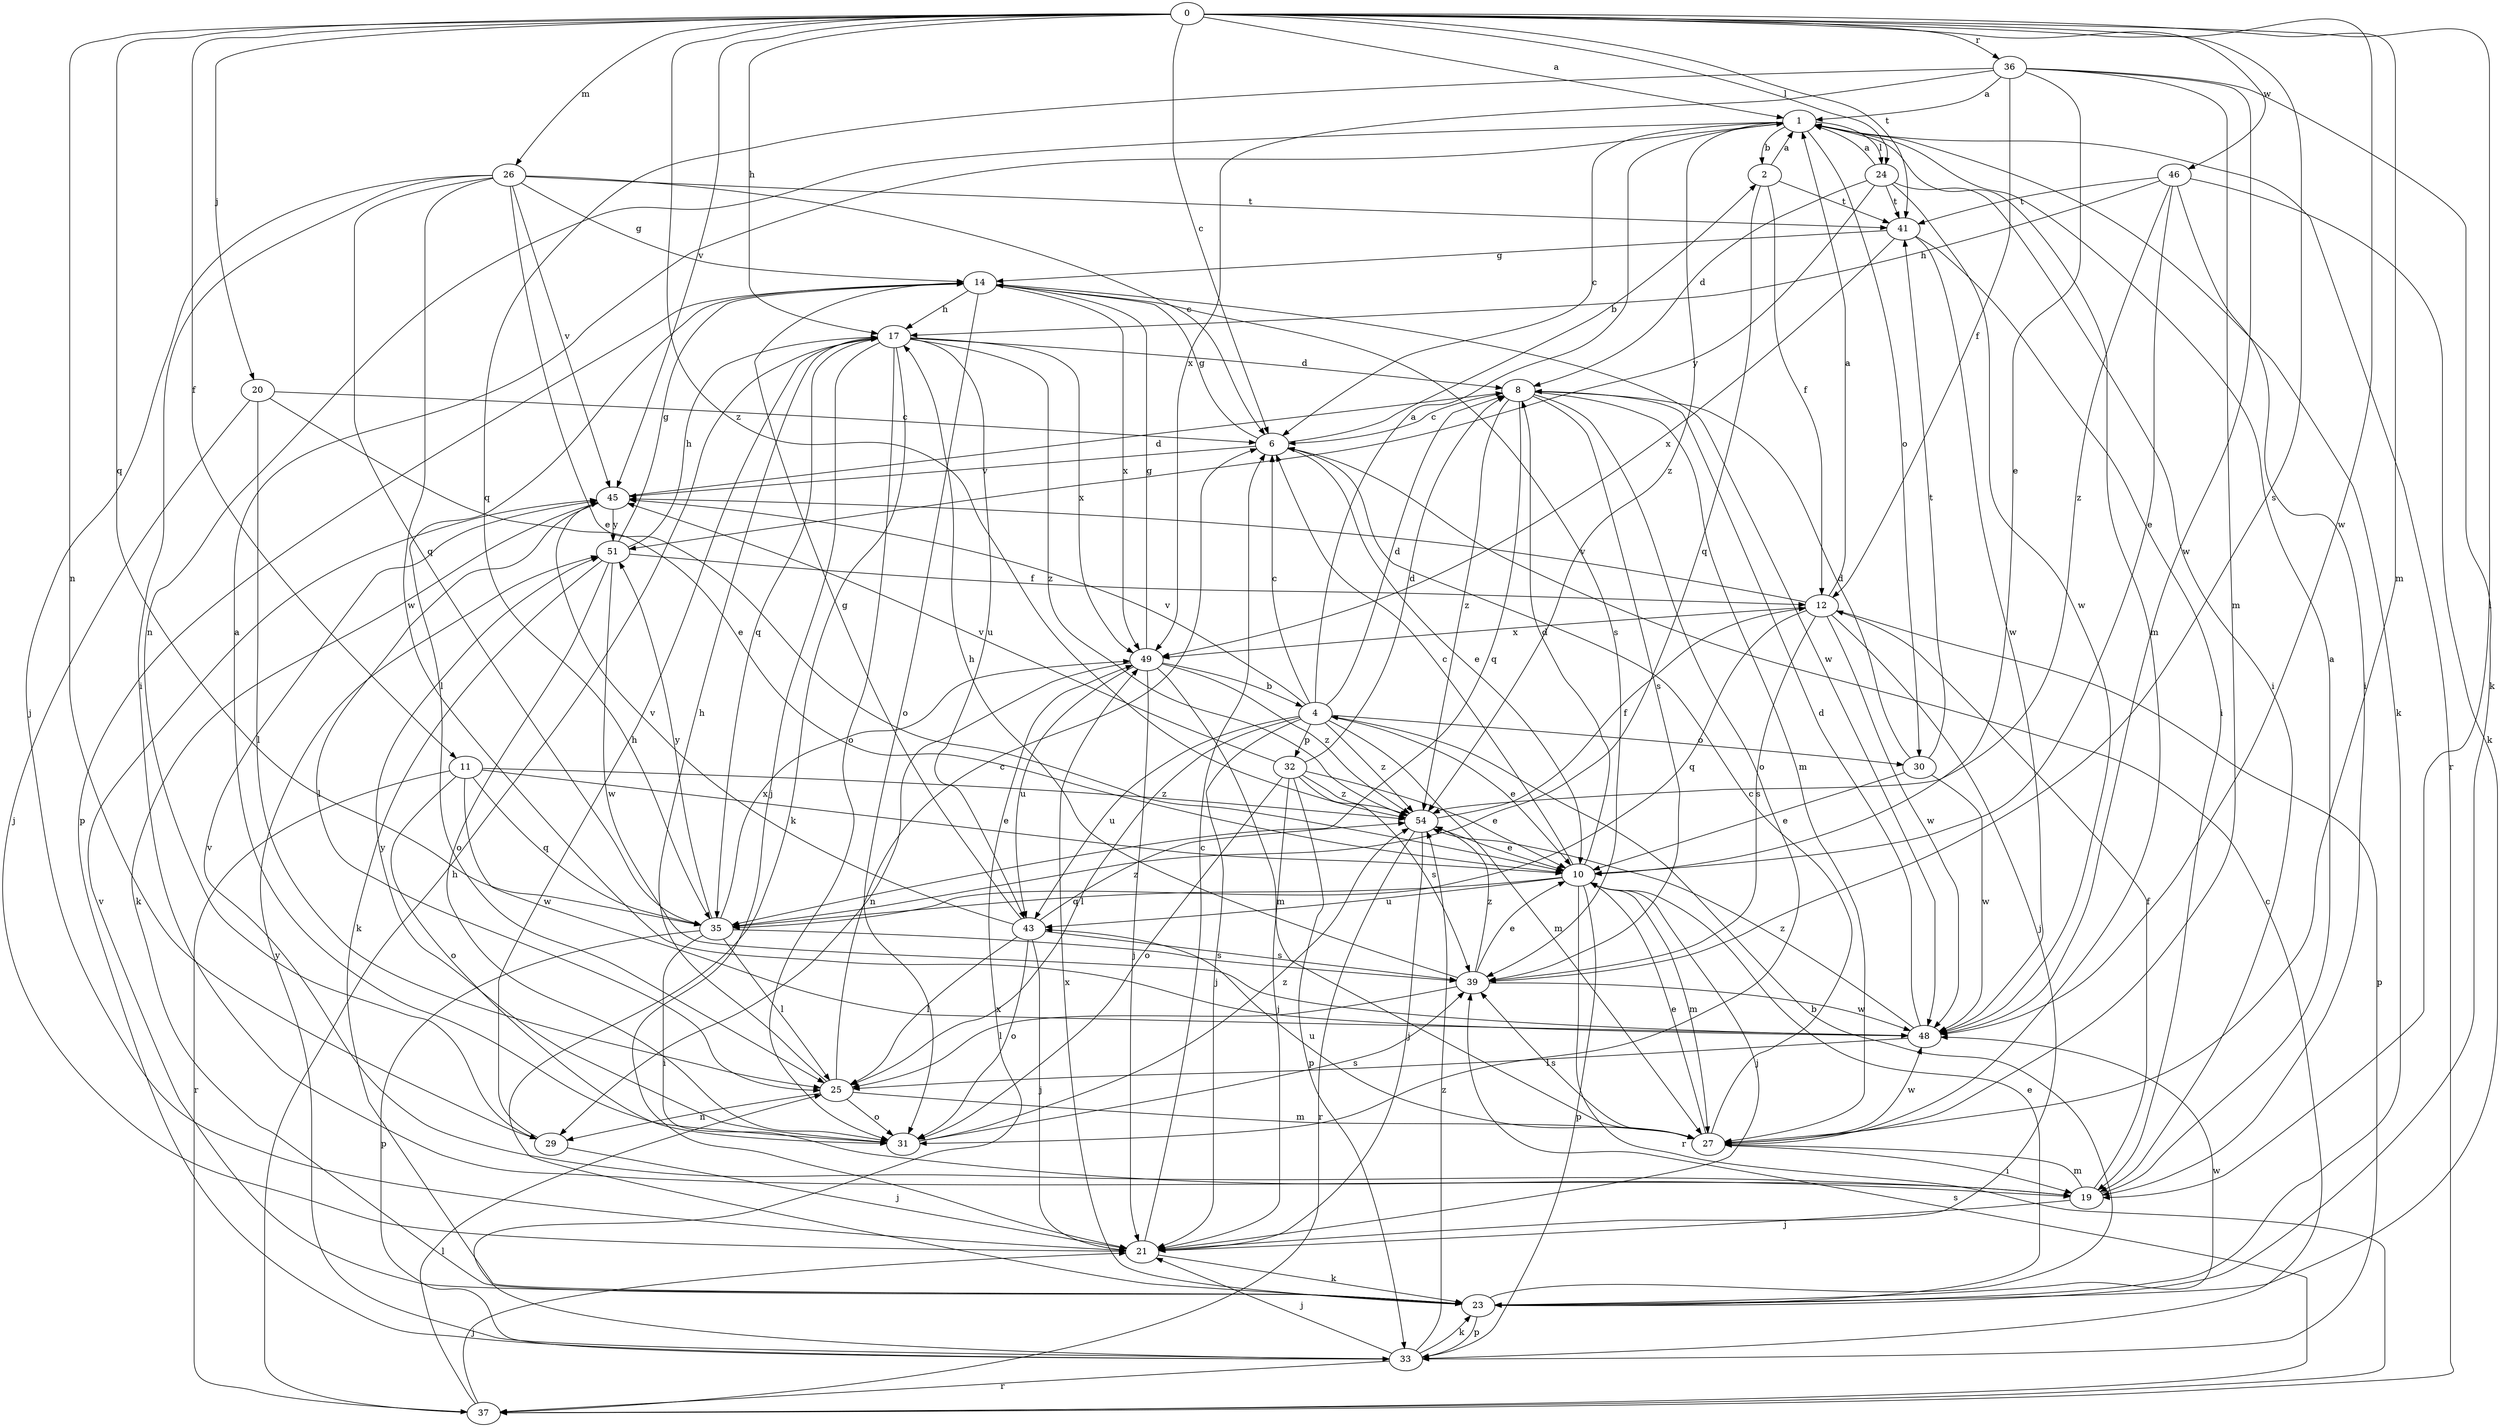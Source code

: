 strict digraph  {
0;
1;
2;
4;
6;
8;
10;
11;
12;
14;
17;
19;
20;
21;
23;
24;
25;
26;
27;
29;
30;
31;
32;
33;
35;
36;
37;
39;
41;
43;
45;
46;
48;
49;
51;
54;
0 -> 1  [label=a];
0 -> 6  [label=c];
0 -> 11  [label=f];
0 -> 17  [label=h];
0 -> 19  [label=i];
0 -> 20  [label=j];
0 -> 24  [label=l];
0 -> 26  [label=m];
0 -> 27  [label=m];
0 -> 29  [label=n];
0 -> 35  [label=q];
0 -> 36  [label=r];
0 -> 39  [label=s];
0 -> 41  [label=t];
0 -> 45  [label=v];
0 -> 46  [label=w];
0 -> 48  [label=w];
0 -> 54  [label=z];
1 -> 2  [label=b];
1 -> 6  [label=c];
1 -> 23  [label=k];
1 -> 24  [label=l];
1 -> 27  [label=m];
1 -> 29  [label=n];
1 -> 30  [label=o];
1 -> 37  [label=r];
1 -> 54  [label=z];
2 -> 1  [label=a];
2 -> 12  [label=f];
2 -> 35  [label=q];
2 -> 41  [label=t];
4 -> 1  [label=a];
4 -> 6  [label=c];
4 -> 8  [label=d];
4 -> 10  [label=e];
4 -> 21  [label=j];
4 -> 25  [label=l];
4 -> 27  [label=m];
4 -> 30  [label=o];
4 -> 32  [label=p];
4 -> 43  [label=u];
4 -> 45  [label=v];
4 -> 54  [label=z];
6 -> 2  [label=b];
6 -> 10  [label=e];
6 -> 14  [label=g];
6 -> 45  [label=v];
8 -> 6  [label=c];
8 -> 27  [label=m];
8 -> 31  [label=o];
8 -> 35  [label=q];
8 -> 39  [label=s];
8 -> 54  [label=z];
10 -> 6  [label=c];
10 -> 8  [label=d];
10 -> 21  [label=j];
10 -> 27  [label=m];
10 -> 33  [label=p];
10 -> 35  [label=q];
10 -> 37  [label=r];
10 -> 43  [label=u];
11 -> 10  [label=e];
11 -> 31  [label=o];
11 -> 35  [label=q];
11 -> 37  [label=r];
11 -> 48  [label=w];
11 -> 54  [label=z];
12 -> 1  [label=a];
12 -> 21  [label=j];
12 -> 33  [label=p];
12 -> 35  [label=q];
12 -> 39  [label=s];
12 -> 45  [label=v];
12 -> 48  [label=w];
12 -> 49  [label=x];
14 -> 17  [label=h];
14 -> 25  [label=l];
14 -> 31  [label=o];
14 -> 33  [label=p];
14 -> 39  [label=s];
14 -> 48  [label=w];
14 -> 49  [label=x];
17 -> 8  [label=d];
17 -> 21  [label=j];
17 -> 23  [label=k];
17 -> 31  [label=o];
17 -> 35  [label=q];
17 -> 43  [label=u];
17 -> 49  [label=x];
17 -> 54  [label=z];
19 -> 1  [label=a];
19 -> 12  [label=f];
19 -> 21  [label=j];
19 -> 27  [label=m];
19 -> 45  [label=v];
20 -> 6  [label=c];
20 -> 10  [label=e];
20 -> 21  [label=j];
20 -> 25  [label=l];
21 -> 6  [label=c];
21 -> 23  [label=k];
23 -> 4  [label=b];
23 -> 10  [label=e];
23 -> 33  [label=p];
23 -> 45  [label=v];
23 -> 48  [label=w];
23 -> 49  [label=x];
24 -> 1  [label=a];
24 -> 8  [label=d];
24 -> 19  [label=i];
24 -> 41  [label=t];
24 -> 48  [label=w];
24 -> 51  [label=y];
25 -> 6  [label=c];
25 -> 17  [label=h];
25 -> 27  [label=m];
25 -> 29  [label=n];
25 -> 31  [label=o];
26 -> 6  [label=c];
26 -> 10  [label=e];
26 -> 14  [label=g];
26 -> 19  [label=i];
26 -> 21  [label=j];
26 -> 35  [label=q];
26 -> 41  [label=t];
26 -> 45  [label=v];
26 -> 48  [label=w];
27 -> 6  [label=c];
27 -> 10  [label=e];
27 -> 19  [label=i];
27 -> 39  [label=s];
27 -> 43  [label=u];
27 -> 48  [label=w];
29 -> 17  [label=h];
29 -> 21  [label=j];
30 -> 8  [label=d];
30 -> 10  [label=e];
30 -> 41  [label=t];
30 -> 48  [label=w];
31 -> 1  [label=a];
31 -> 39  [label=s];
31 -> 51  [label=y];
31 -> 54  [label=z];
32 -> 8  [label=d];
32 -> 10  [label=e];
32 -> 21  [label=j];
32 -> 31  [label=o];
32 -> 33  [label=p];
32 -> 39  [label=s];
32 -> 45  [label=v];
32 -> 54  [label=z];
33 -> 6  [label=c];
33 -> 21  [label=j];
33 -> 23  [label=k];
33 -> 37  [label=r];
33 -> 49  [label=x];
33 -> 51  [label=y];
33 -> 54  [label=z];
35 -> 19  [label=i];
35 -> 25  [label=l];
35 -> 33  [label=p];
35 -> 39  [label=s];
35 -> 49  [label=x];
35 -> 51  [label=y];
36 -> 1  [label=a];
36 -> 10  [label=e];
36 -> 12  [label=f];
36 -> 23  [label=k];
36 -> 27  [label=m];
36 -> 35  [label=q];
36 -> 48  [label=w];
36 -> 49  [label=x];
37 -> 17  [label=h];
37 -> 21  [label=j];
37 -> 25  [label=l];
37 -> 39  [label=s];
39 -> 10  [label=e];
39 -> 17  [label=h];
39 -> 25  [label=l];
39 -> 48  [label=w];
39 -> 54  [label=z];
41 -> 14  [label=g];
41 -> 19  [label=i];
41 -> 48  [label=w];
41 -> 49  [label=x];
43 -> 14  [label=g];
43 -> 21  [label=j];
43 -> 25  [label=l];
43 -> 31  [label=o];
43 -> 39  [label=s];
43 -> 45  [label=v];
43 -> 54  [label=z];
45 -> 8  [label=d];
45 -> 23  [label=k];
45 -> 25  [label=l];
45 -> 51  [label=y];
46 -> 10  [label=e];
46 -> 17  [label=h];
46 -> 19  [label=i];
46 -> 23  [label=k];
46 -> 41  [label=t];
46 -> 54  [label=z];
48 -> 8  [label=d];
48 -> 25  [label=l];
48 -> 54  [label=z];
49 -> 4  [label=b];
49 -> 14  [label=g];
49 -> 21  [label=j];
49 -> 27  [label=m];
49 -> 29  [label=n];
49 -> 43  [label=u];
49 -> 54  [label=z];
51 -> 12  [label=f];
51 -> 14  [label=g];
51 -> 17  [label=h];
51 -> 23  [label=k];
51 -> 31  [label=o];
51 -> 48  [label=w];
54 -> 10  [label=e];
54 -> 12  [label=f];
54 -> 21  [label=j];
54 -> 37  [label=r];
}
